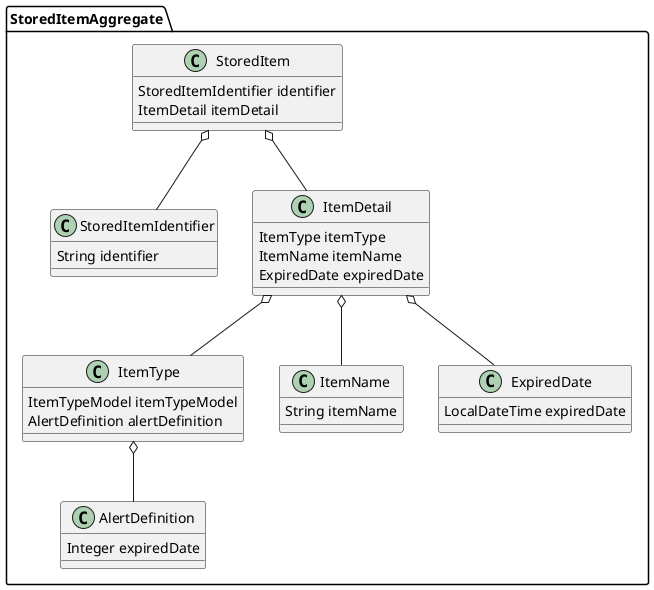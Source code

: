 @startuml
package StoredItemAggregate {
  class StoredItem{
    StoredItemIdentifier identifier
    ItemDetail itemDetail
  }
  class StoredItemIdentifier {
    String identifier
  }
  class ItemDetail {
    ItemType itemType
    ItemName itemName
    ExpiredDate expiredDate
  }

  class ItemType {
    ItemTypeModel itemTypeModel
    AlertDefinition alertDefinition
  }
  class AlertDefinition {
    Integer expiredDate
  }
  class ItemName {
    String itemName
  }
  class ExpiredDate {
    LocalDateTime expiredDate
  }
}
StoredItem o-- StoredItemIdentifier
StoredItem o-- ItemDetail
ItemDetail o-- ItemName
ItemDetail o-- ItemType
ItemDetail o-- ExpiredDate
ItemType o-- AlertDefinition
@enduml